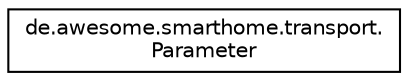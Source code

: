 digraph "Graphical Class Hierarchy"
{
  edge [fontname="Helvetica",fontsize="10",labelfontname="Helvetica",labelfontsize="10"];
  node [fontname="Helvetica",fontsize="10",shape=record];
  rankdir="LR";
  Node0 [label="de.awesome.smarthome.transport.\lParameter",height=0.2,width=0.4,color="black", fillcolor="white", style="filled",URL="$classde_1_1awesome_1_1smarthome_1_1transport_1_1_parameter.html"];
}
